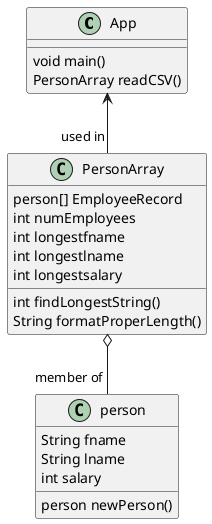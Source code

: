 @startuml
'https://plantuml.com/class-diagram

class App {
void main()
PersonArray readCSV()
}

App <--"used in" PersonArray
PersonArray o--"member of" person

class PersonArray {
person[] EmployeeRecord
int numEmployees
int longestfname
int longestlname
int longestsalary
int findLongestString()
String formatProperLength()
}

class person {
String fname
String lname
int salary
person newPerson()
}

@enduml
